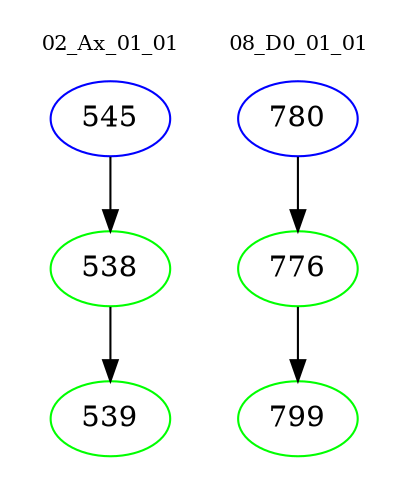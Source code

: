 digraph{
subgraph cluster_0 {
color = white
label = "02_Ax_01_01";
fontsize=10;
T0_545 [label="545", color="blue"]
T0_545 -> T0_538 [color="black"]
T0_538 [label="538", color="green"]
T0_538 -> T0_539 [color="black"]
T0_539 [label="539", color="green"]
}
subgraph cluster_1 {
color = white
label = "08_D0_01_01";
fontsize=10;
T1_780 [label="780", color="blue"]
T1_780 -> T1_776 [color="black"]
T1_776 [label="776", color="green"]
T1_776 -> T1_799 [color="black"]
T1_799 [label="799", color="green"]
}
}
